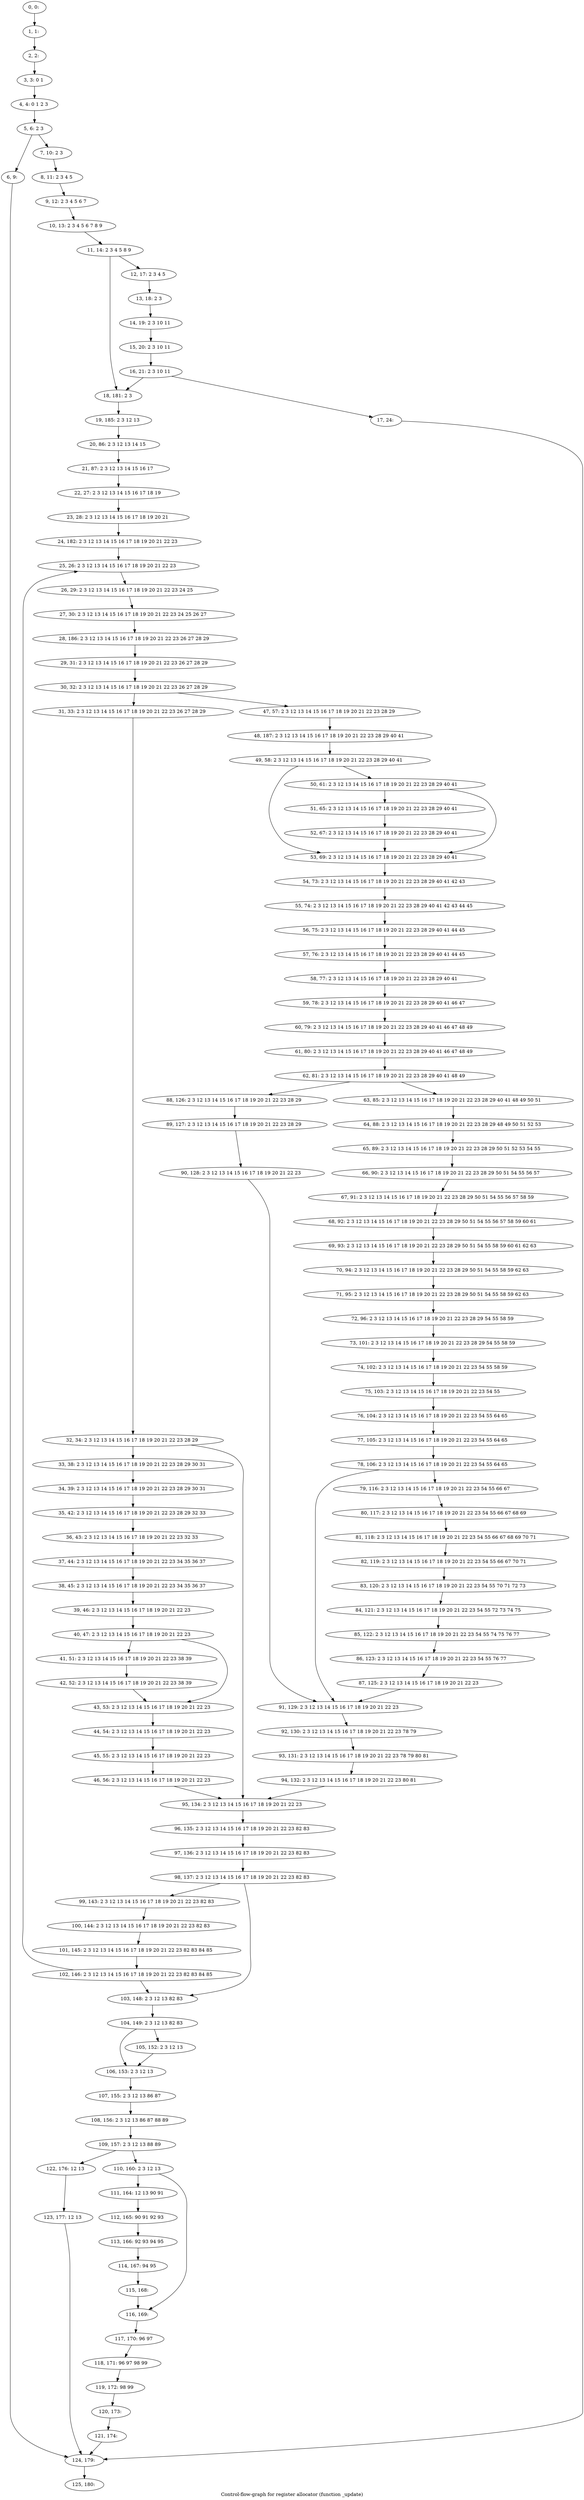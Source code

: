 digraph G {
graph [label="Control-flow-graph for register allocator (function _update)"]
0[label="0, 0: "];
1[label="1, 1: "];
2[label="2, 2: "];
3[label="3, 3: 0 1 "];
4[label="4, 4: 0 1 2 3 "];
5[label="5, 6: 2 3 "];
6[label="6, 9: "];
7[label="7, 10: 2 3 "];
8[label="8, 11: 2 3 4 5 "];
9[label="9, 12: 2 3 4 5 6 7 "];
10[label="10, 13: 2 3 4 5 6 7 8 9 "];
11[label="11, 14: 2 3 4 5 8 9 "];
12[label="12, 17: 2 3 4 5 "];
13[label="13, 18: 2 3 "];
14[label="14, 19: 2 3 10 11 "];
15[label="15, 20: 2 3 10 11 "];
16[label="16, 21: 2 3 10 11 "];
17[label="17, 24: "];
18[label="18, 181: 2 3 "];
19[label="19, 185: 2 3 12 13 "];
20[label="20, 86: 2 3 12 13 14 15 "];
21[label="21, 87: 2 3 12 13 14 15 16 17 "];
22[label="22, 27: 2 3 12 13 14 15 16 17 18 19 "];
23[label="23, 28: 2 3 12 13 14 15 16 17 18 19 20 21 "];
24[label="24, 182: 2 3 12 13 14 15 16 17 18 19 20 21 22 23 "];
25[label="25, 26: 2 3 12 13 14 15 16 17 18 19 20 21 22 23 "];
26[label="26, 29: 2 3 12 13 14 15 16 17 18 19 20 21 22 23 24 25 "];
27[label="27, 30: 2 3 12 13 14 15 16 17 18 19 20 21 22 23 24 25 26 27 "];
28[label="28, 186: 2 3 12 13 14 15 16 17 18 19 20 21 22 23 26 27 28 29 "];
29[label="29, 31: 2 3 12 13 14 15 16 17 18 19 20 21 22 23 26 27 28 29 "];
30[label="30, 32: 2 3 12 13 14 15 16 17 18 19 20 21 22 23 26 27 28 29 "];
31[label="31, 33: 2 3 12 13 14 15 16 17 18 19 20 21 22 23 26 27 28 29 "];
32[label="32, 34: 2 3 12 13 14 15 16 17 18 19 20 21 22 23 28 29 "];
33[label="33, 38: 2 3 12 13 14 15 16 17 18 19 20 21 22 23 28 29 30 31 "];
34[label="34, 39: 2 3 12 13 14 15 16 17 18 19 20 21 22 23 28 29 30 31 "];
35[label="35, 42: 2 3 12 13 14 15 16 17 18 19 20 21 22 23 28 29 32 33 "];
36[label="36, 43: 2 3 12 13 14 15 16 17 18 19 20 21 22 23 32 33 "];
37[label="37, 44: 2 3 12 13 14 15 16 17 18 19 20 21 22 23 34 35 36 37 "];
38[label="38, 45: 2 3 12 13 14 15 16 17 18 19 20 21 22 23 34 35 36 37 "];
39[label="39, 46: 2 3 12 13 14 15 16 17 18 19 20 21 22 23 "];
40[label="40, 47: 2 3 12 13 14 15 16 17 18 19 20 21 22 23 "];
41[label="41, 51: 2 3 12 13 14 15 16 17 18 19 20 21 22 23 38 39 "];
42[label="42, 52: 2 3 12 13 14 15 16 17 18 19 20 21 22 23 38 39 "];
43[label="43, 53: 2 3 12 13 14 15 16 17 18 19 20 21 22 23 "];
44[label="44, 54: 2 3 12 13 14 15 16 17 18 19 20 21 22 23 "];
45[label="45, 55: 2 3 12 13 14 15 16 17 18 19 20 21 22 23 "];
46[label="46, 56: 2 3 12 13 14 15 16 17 18 19 20 21 22 23 "];
47[label="47, 57: 2 3 12 13 14 15 16 17 18 19 20 21 22 23 28 29 "];
48[label="48, 187: 2 3 12 13 14 15 16 17 18 19 20 21 22 23 28 29 40 41 "];
49[label="49, 58: 2 3 12 13 14 15 16 17 18 19 20 21 22 23 28 29 40 41 "];
50[label="50, 61: 2 3 12 13 14 15 16 17 18 19 20 21 22 23 28 29 40 41 "];
51[label="51, 65: 2 3 12 13 14 15 16 17 18 19 20 21 22 23 28 29 40 41 "];
52[label="52, 67: 2 3 12 13 14 15 16 17 18 19 20 21 22 23 28 29 40 41 "];
53[label="53, 69: 2 3 12 13 14 15 16 17 18 19 20 21 22 23 28 29 40 41 "];
54[label="54, 73: 2 3 12 13 14 15 16 17 18 19 20 21 22 23 28 29 40 41 42 43 "];
55[label="55, 74: 2 3 12 13 14 15 16 17 18 19 20 21 22 23 28 29 40 41 42 43 44 45 "];
56[label="56, 75: 2 3 12 13 14 15 16 17 18 19 20 21 22 23 28 29 40 41 44 45 "];
57[label="57, 76: 2 3 12 13 14 15 16 17 18 19 20 21 22 23 28 29 40 41 44 45 "];
58[label="58, 77: 2 3 12 13 14 15 16 17 18 19 20 21 22 23 28 29 40 41 "];
59[label="59, 78: 2 3 12 13 14 15 16 17 18 19 20 21 22 23 28 29 40 41 46 47 "];
60[label="60, 79: 2 3 12 13 14 15 16 17 18 19 20 21 22 23 28 29 40 41 46 47 48 49 "];
61[label="61, 80: 2 3 12 13 14 15 16 17 18 19 20 21 22 23 28 29 40 41 46 47 48 49 "];
62[label="62, 81: 2 3 12 13 14 15 16 17 18 19 20 21 22 23 28 29 40 41 48 49 "];
63[label="63, 85: 2 3 12 13 14 15 16 17 18 19 20 21 22 23 28 29 40 41 48 49 50 51 "];
64[label="64, 88: 2 3 12 13 14 15 16 17 18 19 20 21 22 23 28 29 48 49 50 51 52 53 "];
65[label="65, 89: 2 3 12 13 14 15 16 17 18 19 20 21 22 23 28 29 50 51 52 53 54 55 "];
66[label="66, 90: 2 3 12 13 14 15 16 17 18 19 20 21 22 23 28 29 50 51 54 55 56 57 "];
67[label="67, 91: 2 3 12 13 14 15 16 17 18 19 20 21 22 23 28 29 50 51 54 55 56 57 58 59 "];
68[label="68, 92: 2 3 12 13 14 15 16 17 18 19 20 21 22 23 28 29 50 51 54 55 56 57 58 59 60 61 "];
69[label="69, 93: 2 3 12 13 14 15 16 17 18 19 20 21 22 23 28 29 50 51 54 55 58 59 60 61 62 63 "];
70[label="70, 94: 2 3 12 13 14 15 16 17 18 19 20 21 22 23 28 29 50 51 54 55 58 59 62 63 "];
71[label="71, 95: 2 3 12 13 14 15 16 17 18 19 20 21 22 23 28 29 50 51 54 55 58 59 62 63 "];
72[label="72, 96: 2 3 12 13 14 15 16 17 18 19 20 21 22 23 28 29 54 55 58 59 "];
73[label="73, 101: 2 3 12 13 14 15 16 17 18 19 20 21 22 23 28 29 54 55 58 59 "];
74[label="74, 102: 2 3 12 13 14 15 16 17 18 19 20 21 22 23 54 55 58 59 "];
75[label="75, 103: 2 3 12 13 14 15 16 17 18 19 20 21 22 23 54 55 "];
76[label="76, 104: 2 3 12 13 14 15 16 17 18 19 20 21 22 23 54 55 64 65 "];
77[label="77, 105: 2 3 12 13 14 15 16 17 18 19 20 21 22 23 54 55 64 65 "];
78[label="78, 106: 2 3 12 13 14 15 16 17 18 19 20 21 22 23 54 55 64 65 "];
79[label="79, 116: 2 3 12 13 14 15 16 17 18 19 20 21 22 23 54 55 66 67 "];
80[label="80, 117: 2 3 12 13 14 15 16 17 18 19 20 21 22 23 54 55 66 67 68 69 "];
81[label="81, 118: 2 3 12 13 14 15 16 17 18 19 20 21 22 23 54 55 66 67 68 69 70 71 "];
82[label="82, 119: 2 3 12 13 14 15 16 17 18 19 20 21 22 23 54 55 66 67 70 71 "];
83[label="83, 120: 2 3 12 13 14 15 16 17 18 19 20 21 22 23 54 55 70 71 72 73 "];
84[label="84, 121: 2 3 12 13 14 15 16 17 18 19 20 21 22 23 54 55 72 73 74 75 "];
85[label="85, 122: 2 3 12 13 14 15 16 17 18 19 20 21 22 23 54 55 74 75 76 77 "];
86[label="86, 123: 2 3 12 13 14 15 16 17 18 19 20 21 22 23 54 55 76 77 "];
87[label="87, 125: 2 3 12 13 14 15 16 17 18 19 20 21 22 23 "];
88[label="88, 126: 2 3 12 13 14 15 16 17 18 19 20 21 22 23 28 29 "];
89[label="89, 127: 2 3 12 13 14 15 16 17 18 19 20 21 22 23 28 29 "];
90[label="90, 128: 2 3 12 13 14 15 16 17 18 19 20 21 22 23 "];
91[label="91, 129: 2 3 12 13 14 15 16 17 18 19 20 21 22 23 "];
92[label="92, 130: 2 3 12 13 14 15 16 17 18 19 20 21 22 23 78 79 "];
93[label="93, 131: 2 3 12 13 14 15 16 17 18 19 20 21 22 23 78 79 80 81 "];
94[label="94, 132: 2 3 12 13 14 15 16 17 18 19 20 21 22 23 80 81 "];
95[label="95, 134: 2 3 12 13 14 15 16 17 18 19 20 21 22 23 "];
96[label="96, 135: 2 3 12 13 14 15 16 17 18 19 20 21 22 23 82 83 "];
97[label="97, 136: 2 3 12 13 14 15 16 17 18 19 20 21 22 23 82 83 "];
98[label="98, 137: 2 3 12 13 14 15 16 17 18 19 20 21 22 23 82 83 "];
99[label="99, 143: 2 3 12 13 14 15 16 17 18 19 20 21 22 23 82 83 "];
100[label="100, 144: 2 3 12 13 14 15 16 17 18 19 20 21 22 23 82 83 "];
101[label="101, 145: 2 3 12 13 14 15 16 17 18 19 20 21 22 23 82 83 84 85 "];
102[label="102, 146: 2 3 12 13 14 15 16 17 18 19 20 21 22 23 82 83 84 85 "];
103[label="103, 148: 2 3 12 13 82 83 "];
104[label="104, 149: 2 3 12 13 82 83 "];
105[label="105, 152: 2 3 12 13 "];
106[label="106, 153: 2 3 12 13 "];
107[label="107, 155: 2 3 12 13 86 87 "];
108[label="108, 156: 2 3 12 13 86 87 88 89 "];
109[label="109, 157: 2 3 12 13 88 89 "];
110[label="110, 160: 2 3 12 13 "];
111[label="111, 164: 12 13 90 91 "];
112[label="112, 165: 90 91 92 93 "];
113[label="113, 166: 92 93 94 95 "];
114[label="114, 167: 94 95 "];
115[label="115, 168: "];
116[label="116, 169: "];
117[label="117, 170: 96 97 "];
118[label="118, 171: 96 97 98 99 "];
119[label="119, 172: 98 99 "];
120[label="120, 173: "];
121[label="121, 174: "];
122[label="122, 176: 12 13 "];
123[label="123, 177: 12 13 "];
124[label="124, 179: "];
125[label="125, 180: "];
0->1 ;
1->2 ;
2->3 ;
3->4 ;
4->5 ;
5->6 ;
5->7 ;
6->124 ;
7->8 ;
8->9 ;
9->10 ;
10->11 ;
11->12 ;
11->18 ;
12->13 ;
13->14 ;
14->15 ;
15->16 ;
16->17 ;
16->18 ;
17->124 ;
18->19 ;
19->20 ;
20->21 ;
21->22 ;
22->23 ;
23->24 ;
24->25 ;
25->26 ;
26->27 ;
27->28 ;
28->29 ;
29->30 ;
30->31 ;
30->47 ;
31->32 ;
32->33 ;
32->95 ;
33->34 ;
34->35 ;
35->36 ;
36->37 ;
37->38 ;
38->39 ;
39->40 ;
40->41 ;
40->43 ;
41->42 ;
42->43 ;
43->44 ;
44->45 ;
45->46 ;
46->95 ;
47->48 ;
48->49 ;
49->50 ;
49->53 ;
50->51 ;
50->53 ;
51->52 ;
52->53 ;
53->54 ;
54->55 ;
55->56 ;
56->57 ;
57->58 ;
58->59 ;
59->60 ;
60->61 ;
61->62 ;
62->63 ;
62->88 ;
63->64 ;
64->65 ;
65->66 ;
66->67 ;
67->68 ;
68->69 ;
69->70 ;
70->71 ;
71->72 ;
72->73 ;
73->74 ;
74->75 ;
75->76 ;
76->77 ;
77->78 ;
78->79 ;
78->91 ;
79->80 ;
80->81 ;
81->82 ;
82->83 ;
83->84 ;
84->85 ;
85->86 ;
86->87 ;
87->91 ;
88->89 ;
89->90 ;
90->91 ;
91->92 ;
92->93 ;
93->94 ;
94->95 ;
95->96 ;
96->97 ;
97->98 ;
98->99 ;
98->103 ;
99->100 ;
100->101 ;
101->102 ;
102->103 ;
102->25 ;
103->104 ;
104->105 ;
104->106 ;
105->106 ;
106->107 ;
107->108 ;
108->109 ;
109->110 ;
109->122 ;
110->111 ;
110->116 ;
111->112 ;
112->113 ;
113->114 ;
114->115 ;
115->116 ;
116->117 ;
117->118 ;
118->119 ;
119->120 ;
120->121 ;
121->124 ;
122->123 ;
123->124 ;
124->125 ;
}
